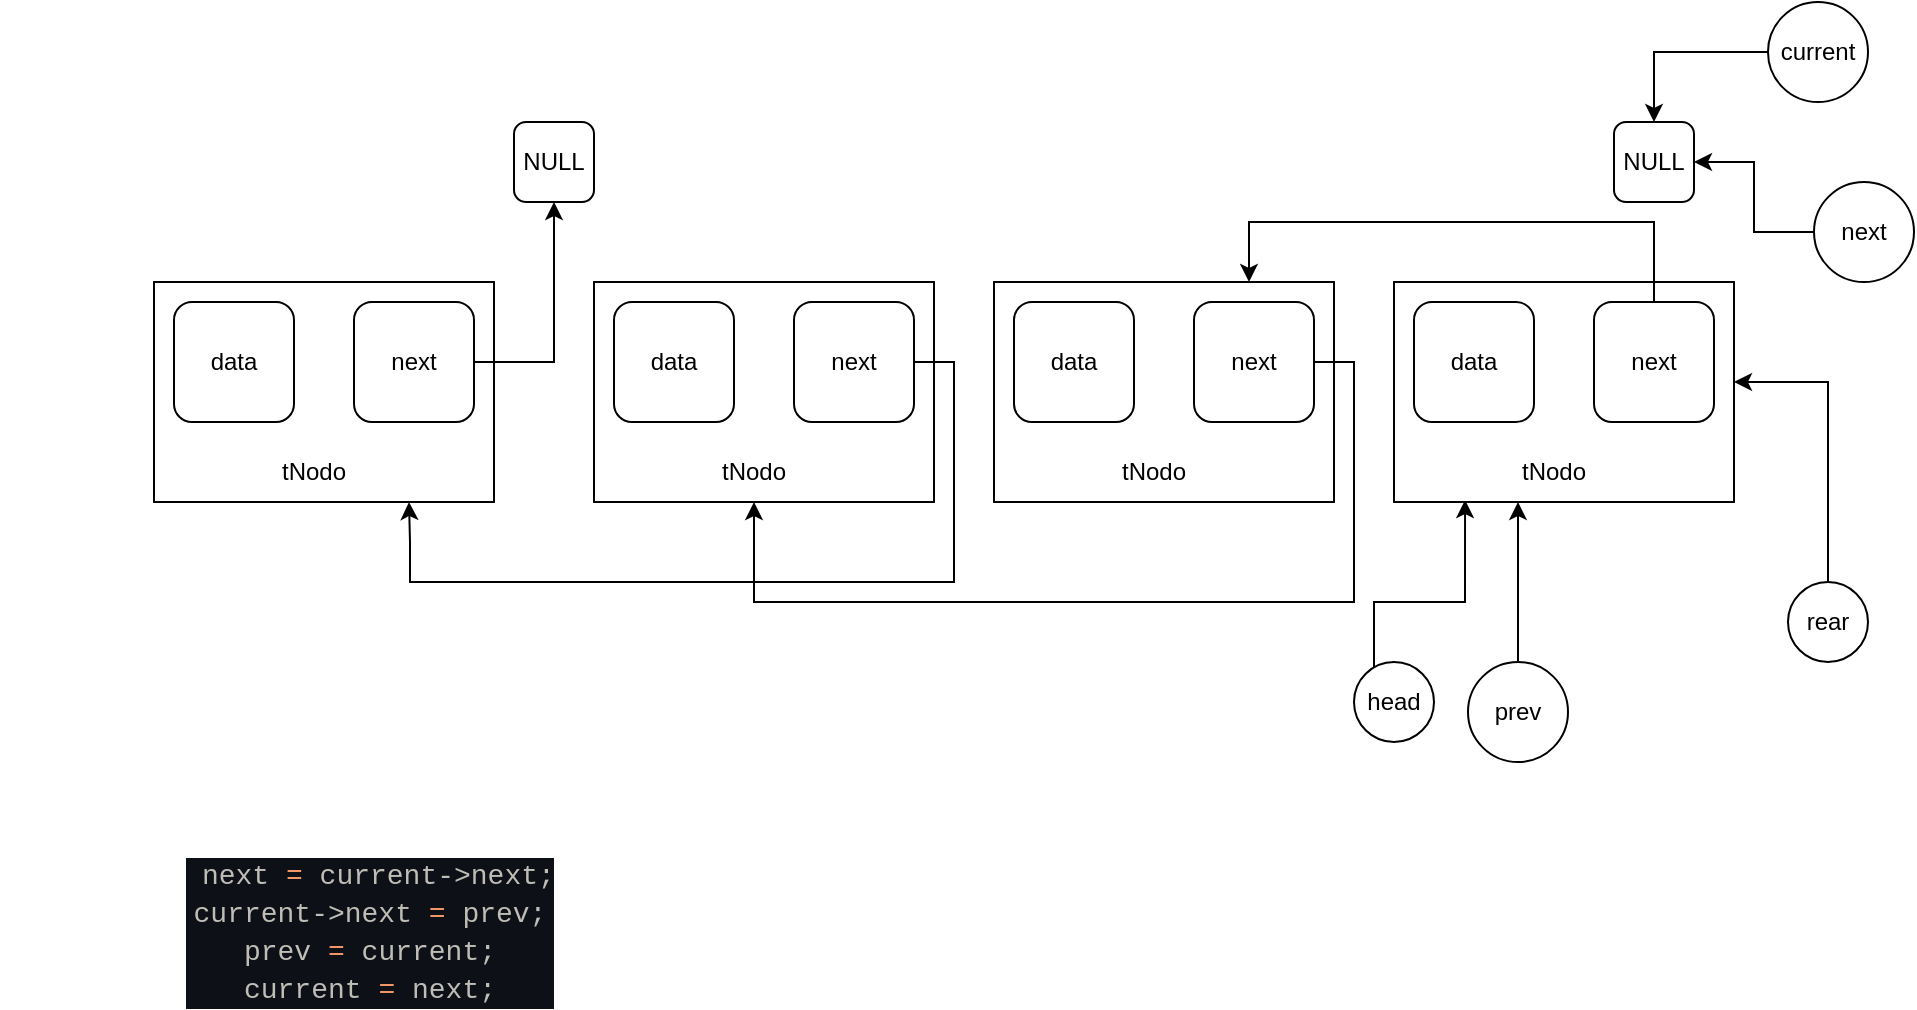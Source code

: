 <mxfile version="16.5.1" type="device"><diagram id="QzWg_8X6TzY0mP0QDKYI" name="Página-1"><mxGraphModel dx="1242" dy="721" grid="1" gridSize="10" guides="1" tooltips="1" connect="1" arrows="1" fold="1" page="1" pageScale="1" pageWidth="827" pageHeight="1169" math="0" shadow="0"><root><mxCell id="0"/><mxCell id="1" parent="0"/><mxCell id="wmwtjuMyaGjL9e6wjgPB-19" style="edgeStyle=orthogonalEdgeStyle;rounded=0;orthogonalLoop=1;jettySize=auto;html=1;entryX=0.209;entryY=0.991;entryDx=0;entryDy=0;entryPerimeter=0;" edge="1" parent="1" source="wmwtjuMyaGjL9e6wjgPB-18" target="wmwtjuMyaGjL9e6wjgPB-41"><mxGeometry relative="1" as="geometry"><mxPoint x="790" y="350.0" as="targetPoint"/><Array as="points"><mxPoint x="730" y="350"/><mxPoint x="776" y="350"/></Array></mxGeometry></mxCell><mxCell id="wmwtjuMyaGjL9e6wjgPB-18" value="head" style="ellipse;whiteSpace=wrap;html=1;rounded=0;shadow=0;glass=0;" vertex="1" parent="1"><mxGeometry x="720" y="380" width="40" height="40" as="geometry"/></mxCell><mxCell id="wmwtjuMyaGjL9e6wjgPB-21" style="edgeStyle=orthogonalEdgeStyle;rounded=0;orthogonalLoop=1;jettySize=auto;html=1;entryX=1;entryY=0.5;entryDx=0;entryDy=0;" edge="1" parent="1" source="wmwtjuMyaGjL9e6wjgPB-20"><mxGeometry relative="1" as="geometry"><mxPoint x="910" y="240.0" as="targetPoint"/><Array as="points"><mxPoint x="957" y="240.0"/></Array></mxGeometry></mxCell><mxCell id="wmwtjuMyaGjL9e6wjgPB-20" value="rear" style="ellipse;whiteSpace=wrap;html=1;rounded=0;shadow=0;glass=0;" vertex="1" parent="1"><mxGeometry x="937" y="340" width="40" height="40" as="geometry"/></mxCell><mxCell id="wmwtjuMyaGjL9e6wjgPB-24" value="NULL" style="rounded=1;whiteSpace=wrap;html=1;shadow=0;glass=0;" vertex="1" parent="1"><mxGeometry x="850" y="110" width="40" height="40" as="geometry"/></mxCell><mxCell id="wmwtjuMyaGjL9e6wjgPB-25" value="" style="rounded=0;whiteSpace=wrap;html=1;shadow=0;glass=0;" vertex="1" parent="1"><mxGeometry x="120" y="190" width="170" height="110" as="geometry"/></mxCell><mxCell id="wmwtjuMyaGjL9e6wjgPB-26" value="data" style="rounded=1;whiteSpace=wrap;html=1;" vertex="1" parent="1"><mxGeometry x="130" y="200" width="60" height="60" as="geometry"/></mxCell><mxCell id="wmwtjuMyaGjL9e6wjgPB-45" style="edgeStyle=orthogonalEdgeStyle;rounded=0;orthogonalLoop=1;jettySize=auto;html=1;entryX=0.5;entryY=1;entryDx=0;entryDy=0;" edge="1" parent="1" source="wmwtjuMyaGjL9e6wjgPB-27" target="wmwtjuMyaGjL9e6wjgPB-60"><mxGeometry relative="1" as="geometry"><mxPoint x="320" y="170" as="targetPoint"/></mxGeometry></mxCell><mxCell id="wmwtjuMyaGjL9e6wjgPB-27" value="next" style="rounded=1;whiteSpace=wrap;html=1;" vertex="1" parent="1"><mxGeometry x="220" y="200" width="60" height="60" as="geometry"/></mxCell><mxCell id="wmwtjuMyaGjL9e6wjgPB-28" value="tNodo" style="text;html=1;strokeColor=none;fillColor=none;align=center;verticalAlign=middle;whiteSpace=wrap;rounded=0;shadow=0;glass=0;" vertex="1" parent="1"><mxGeometry x="170" y="270" width="60" height="30" as="geometry"/></mxCell><mxCell id="wmwtjuMyaGjL9e6wjgPB-29" value="" style="rounded=0;whiteSpace=wrap;html=1;shadow=0;glass=0;" vertex="1" parent="1"><mxGeometry x="340" y="190" width="170" height="110" as="geometry"/></mxCell><mxCell id="wmwtjuMyaGjL9e6wjgPB-30" value="data" style="rounded=1;whiteSpace=wrap;html=1;" vertex="1" parent="1"><mxGeometry x="350" y="200" width="60" height="60" as="geometry"/></mxCell><mxCell id="wmwtjuMyaGjL9e6wjgPB-46" style="edgeStyle=orthogonalEdgeStyle;rounded=0;orthogonalLoop=1;jettySize=auto;html=1;entryX=0.75;entryY=1;entryDx=0;entryDy=0;" edge="1" parent="1" source="wmwtjuMyaGjL9e6wjgPB-31" target="wmwtjuMyaGjL9e6wjgPB-25"><mxGeometry relative="1" as="geometry"><mxPoint x="260" y="320" as="targetPoint"/><Array as="points"><mxPoint x="520" y="230"/><mxPoint x="520" y="340"/><mxPoint x="248" y="340"/><mxPoint x="248" y="320"/></Array></mxGeometry></mxCell><mxCell id="wmwtjuMyaGjL9e6wjgPB-31" value="next" style="rounded=1;whiteSpace=wrap;html=1;" vertex="1" parent="1"><mxGeometry x="440" y="200" width="60" height="60" as="geometry"/></mxCell><mxCell id="wmwtjuMyaGjL9e6wjgPB-32" value="tNodo" style="text;html=1;strokeColor=none;fillColor=none;align=center;verticalAlign=middle;whiteSpace=wrap;rounded=0;shadow=0;glass=0;" vertex="1" parent="1"><mxGeometry x="390" y="270" width="60" height="30" as="geometry"/></mxCell><mxCell id="wmwtjuMyaGjL9e6wjgPB-33" value="" style="rounded=0;whiteSpace=wrap;html=1;shadow=0;glass=0;" vertex="1" parent="1"><mxGeometry x="540" y="190" width="170" height="110" as="geometry"/></mxCell><mxCell id="wmwtjuMyaGjL9e6wjgPB-34" value="data" style="rounded=1;whiteSpace=wrap;html=1;" vertex="1" parent="1"><mxGeometry x="550" y="200" width="60" height="60" as="geometry"/></mxCell><mxCell id="wmwtjuMyaGjL9e6wjgPB-47" style="edgeStyle=orthogonalEdgeStyle;rounded=0;orthogonalLoop=1;jettySize=auto;html=1;entryX=0.5;entryY=1;entryDx=0;entryDy=0;" edge="1" parent="1" source="wmwtjuMyaGjL9e6wjgPB-35" target="wmwtjuMyaGjL9e6wjgPB-32"><mxGeometry relative="1" as="geometry"><mxPoint x="400" y="350" as="targetPoint"/><Array as="points"><mxPoint x="720" y="230"/><mxPoint x="720" y="350"/><mxPoint x="420" y="350"/></Array></mxGeometry></mxCell><mxCell id="wmwtjuMyaGjL9e6wjgPB-35" value="next" style="rounded=1;whiteSpace=wrap;html=1;" vertex="1" parent="1"><mxGeometry x="640" y="200" width="60" height="60" as="geometry"/></mxCell><mxCell id="wmwtjuMyaGjL9e6wjgPB-36" value="tNodo" style="text;html=1;strokeColor=none;fillColor=none;align=center;verticalAlign=middle;whiteSpace=wrap;rounded=0;shadow=0;glass=0;" vertex="1" parent="1"><mxGeometry x="590" y="270" width="60" height="30" as="geometry"/></mxCell><mxCell id="wmwtjuMyaGjL9e6wjgPB-41" value="" style="rounded=0;whiteSpace=wrap;html=1;shadow=0;glass=0;" vertex="1" parent="1"><mxGeometry x="740" y="190" width="170" height="110" as="geometry"/></mxCell><mxCell id="wmwtjuMyaGjL9e6wjgPB-42" value="data" style="rounded=1;whiteSpace=wrap;html=1;" vertex="1" parent="1"><mxGeometry x="750" y="200" width="60" height="60" as="geometry"/></mxCell><mxCell id="wmwtjuMyaGjL9e6wjgPB-66" style="edgeStyle=orthogonalEdgeStyle;rounded=0;orthogonalLoop=1;jettySize=auto;html=1;fontSize=15;entryX=0.75;entryY=0;entryDx=0;entryDy=0;" edge="1" parent="1" source="wmwtjuMyaGjL9e6wjgPB-43" target="wmwtjuMyaGjL9e6wjgPB-33"><mxGeometry relative="1" as="geometry"><mxPoint x="660" y="160" as="targetPoint"/><Array as="points"><mxPoint x="870" y="160"/><mxPoint x="668" y="160"/></Array></mxGeometry></mxCell><mxCell id="wmwtjuMyaGjL9e6wjgPB-43" value="next" style="rounded=1;whiteSpace=wrap;html=1;" vertex="1" parent="1"><mxGeometry x="840" y="200" width="60" height="60" as="geometry"/></mxCell><mxCell id="wmwtjuMyaGjL9e6wjgPB-44" value="tNodo" style="text;html=1;strokeColor=none;fillColor=none;align=center;verticalAlign=middle;whiteSpace=wrap;rounded=0;shadow=0;glass=0;" vertex="1" parent="1"><mxGeometry x="790" y="270" width="60" height="30" as="geometry"/></mxCell><mxCell id="wmwtjuMyaGjL9e6wjgPB-59" style="edgeStyle=orthogonalEdgeStyle;rounded=0;orthogonalLoop=1;jettySize=auto;html=1;fontSize=15;" edge="1" parent="1" source="wmwtjuMyaGjL9e6wjgPB-49" target="wmwtjuMyaGjL9e6wjgPB-24"><mxGeometry relative="1" as="geometry"><mxPoint x="950.45" y="-10.0" as="targetPoint"/></mxGeometry></mxCell><mxCell id="wmwtjuMyaGjL9e6wjgPB-49" value="current" style="ellipse;whiteSpace=wrap;html=1;rounded=0;shadow=0;glass=0;" vertex="1" parent="1"><mxGeometry x="927" y="50" width="50" height="50" as="geometry"/></mxCell><mxCell id="wmwtjuMyaGjL9e6wjgPB-54" value="&lt;div style=&quot;color: rgb(191 , 189 , 182) ; background-color: rgb(13 , 16 , 23) ; font-family: &amp;#34;consolas&amp;#34; , &amp;#34;courier new&amp;#34; , monospace ; font-size: 14px ; line-height: 19px&quot;&gt;&lt;div&gt;&amp;nbsp;next &lt;span style=&quot;color: #f29668&quot;&gt;=&lt;/span&gt; current-&amp;gt;next;&lt;/div&gt;&lt;div&gt;current-&amp;gt;next &lt;span style=&quot;color: rgb(242 , 150 , 104)&quot;&gt;=&lt;/span&gt; prev;&lt;/div&gt;&lt;div&gt;prev &lt;span style=&quot;color: #f29668&quot;&gt;=&lt;/span&gt; current;&lt;/div&gt;&lt;div&gt;current &lt;span style=&quot;color: #f29668&quot;&gt;=&lt;/span&gt; next;&lt;/div&gt;&lt;/div&gt;" style="text;html=1;strokeColor=none;fillColor=none;align=center;verticalAlign=middle;whiteSpace=wrap;rounded=0;shadow=0;glass=0;fontSize=15;" vertex="1" parent="1"><mxGeometry x="43" y="500" width="370" height="30" as="geometry"/></mxCell><mxCell id="wmwtjuMyaGjL9e6wjgPB-61" style="edgeStyle=orthogonalEdgeStyle;rounded=0;orthogonalLoop=1;jettySize=auto;html=1;entryX=0.5;entryY=1;entryDx=0;entryDy=0;fontSize=15;" edge="1" parent="1" source="wmwtjuMyaGjL9e6wjgPB-56"><mxGeometry relative="1" as="geometry"><mxPoint x="802" y="300.0" as="targetPoint"/></mxGeometry></mxCell><mxCell id="wmwtjuMyaGjL9e6wjgPB-56" value="prev" style="ellipse;whiteSpace=wrap;html=1;rounded=0;shadow=0;glass=0;" vertex="1" parent="1"><mxGeometry x="777" y="380" width="50" height="50" as="geometry"/></mxCell><mxCell id="wmwtjuMyaGjL9e6wjgPB-58" style="edgeStyle=orthogonalEdgeStyle;rounded=0;orthogonalLoop=1;jettySize=auto;html=1;entryX=1;entryY=0.5;entryDx=0;entryDy=0;fontSize=15;" edge="1" parent="1" source="wmwtjuMyaGjL9e6wjgPB-57" target="wmwtjuMyaGjL9e6wjgPB-24"><mxGeometry relative="1" as="geometry"><mxPoint x="975" y="80.0" as="targetPoint"/></mxGeometry></mxCell><mxCell id="wmwtjuMyaGjL9e6wjgPB-57" value="next" style="ellipse;whiteSpace=wrap;html=1;rounded=0;shadow=0;glass=0;" vertex="1" parent="1"><mxGeometry x="950" y="140" width="50" height="50" as="geometry"/></mxCell><mxCell id="wmwtjuMyaGjL9e6wjgPB-60" value="NULL" style="rounded=1;whiteSpace=wrap;html=1;shadow=0;glass=0;" vertex="1" parent="1"><mxGeometry x="300" y="110" width="40" height="40" as="geometry"/></mxCell></root></mxGraphModel></diagram></mxfile>